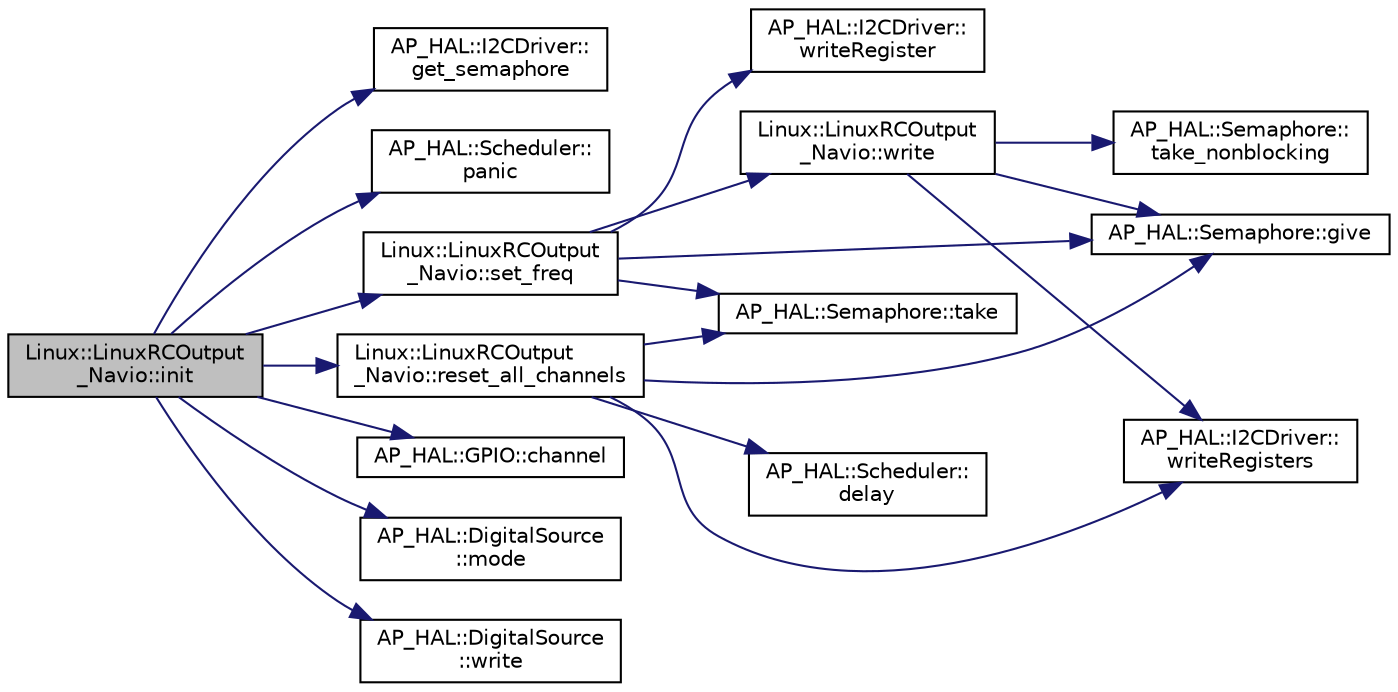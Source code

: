 digraph "Linux::LinuxRCOutput_Navio::init"
{
 // INTERACTIVE_SVG=YES
  edge [fontname="Helvetica",fontsize="10",labelfontname="Helvetica",labelfontsize="10"];
  node [fontname="Helvetica",fontsize="10",shape=record];
  rankdir="LR";
  Node1 [label="Linux::LinuxRCOutput\l_Navio::init",height=0.2,width=0.4,color="black", fillcolor="grey75", style="filled" fontcolor="black"];
  Node1 -> Node2 [color="midnightblue",fontsize="10",style="solid",fontname="Helvetica"];
  Node2 [label="AP_HAL::I2CDriver::\lget_semaphore",height=0.2,width=0.4,color="black", fillcolor="white", style="filled",URL="$classAP__HAL_1_1I2CDriver.html#a373424b46be08ef36d53844f88b5398e"];
  Node1 -> Node3 [color="midnightblue",fontsize="10",style="solid",fontname="Helvetica"];
  Node3 [label="AP_HAL::Scheduler::\lpanic",height=0.2,width=0.4,color="black", fillcolor="white", style="filled",URL="$classAP__HAL_1_1Scheduler.html#a65f0d4e404d3e6fda4d8b0b101c9780f"];
  Node1 -> Node4 [color="midnightblue",fontsize="10",style="solid",fontname="Helvetica"];
  Node4 [label="Linux::LinuxRCOutput\l_Navio::reset_all_channels",height=0.2,width=0.4,color="black", fillcolor="white", style="filled",URL="$classLinux_1_1LinuxRCOutput__Navio.html#ab2d042a62d76cff9fdd8bf986116939d"];
  Node4 -> Node5 [color="midnightblue",fontsize="10",style="solid",fontname="Helvetica"];
  Node5 [label="AP_HAL::Semaphore::take",height=0.2,width=0.4,color="black", fillcolor="white", style="filled",URL="$classAP__HAL_1_1Semaphore.html#abd3a0affad8bb211981a979f30386589"];
  Node4 -> Node6 [color="midnightblue",fontsize="10",style="solid",fontname="Helvetica"];
  Node6 [label="AP_HAL::I2CDriver::\lwriteRegisters",height=0.2,width=0.4,color="black", fillcolor="white", style="filled",URL="$classAP__HAL_1_1I2CDriver.html#a6b2ba493a18de0727817a54a2a2d0eba"];
  Node4 -> Node7 [color="midnightblue",fontsize="10",style="solid",fontname="Helvetica"];
  Node7 [label="AP_HAL::Scheduler::\ldelay",height=0.2,width=0.4,color="black", fillcolor="white", style="filled",URL="$classAP__HAL_1_1Scheduler.html#ab3175e2e6223ccfe82f957e41cc12b26"];
  Node4 -> Node8 [color="midnightblue",fontsize="10",style="solid",fontname="Helvetica"];
  Node8 [label="AP_HAL::Semaphore::give",height=0.2,width=0.4,color="black", fillcolor="white", style="filled",URL="$classAP__HAL_1_1Semaphore.html#afcdbf03d5bea9d83037acc93bfaea7ce"];
  Node1 -> Node9 [color="midnightblue",fontsize="10",style="solid",fontname="Helvetica"];
  Node9 [label="Linux::LinuxRCOutput\l_Navio::set_freq",height=0.2,width=0.4,color="black", fillcolor="white", style="filled",URL="$classLinux_1_1LinuxRCOutput__Navio.html#a3a0b61d36fc041236058d65f62a8e751"];
  Node9 -> Node10 [color="midnightblue",fontsize="10",style="solid",fontname="Helvetica"];
  Node10 [label="Linux::LinuxRCOutput\l_Navio::write",height=0.2,width=0.4,color="black", fillcolor="white", style="filled",URL="$classLinux_1_1LinuxRCOutput__Navio.html#a57cbc6f85845ff31dd4c3538bf9151bf"];
  Node10 -> Node11 [color="midnightblue",fontsize="10",style="solid",fontname="Helvetica"];
  Node11 [label="AP_HAL::Semaphore::\ltake_nonblocking",height=0.2,width=0.4,color="black", fillcolor="white", style="filled",URL="$classAP__HAL_1_1Semaphore.html#a266e91db5eecb64d8b934d09f5e972cf"];
  Node10 -> Node6 [color="midnightblue",fontsize="10",style="solid",fontname="Helvetica"];
  Node10 -> Node8 [color="midnightblue",fontsize="10",style="solid",fontname="Helvetica"];
  Node9 -> Node5 [color="midnightblue",fontsize="10",style="solid",fontname="Helvetica"];
  Node9 -> Node12 [color="midnightblue",fontsize="10",style="solid",fontname="Helvetica"];
  Node12 [label="AP_HAL::I2CDriver::\lwriteRegister",height=0.2,width=0.4,color="black", fillcolor="white", style="filled",URL="$classAP__HAL_1_1I2CDriver.html#a8e28e01b86bd1cb03efb7162f340444e"];
  Node9 -> Node8 [color="midnightblue",fontsize="10",style="solid",fontname="Helvetica"];
  Node1 -> Node13 [color="midnightblue",fontsize="10",style="solid",fontname="Helvetica"];
  Node13 [label="AP_HAL::GPIO::channel",height=0.2,width=0.4,color="black", fillcolor="white", style="filled",URL="$classAP__HAL_1_1GPIO.html#a4e8955091af056240f447b68b76725bb"];
  Node1 -> Node14 [color="midnightblue",fontsize="10",style="solid",fontname="Helvetica"];
  Node14 [label="AP_HAL::DigitalSource\l::mode",height=0.2,width=0.4,color="black", fillcolor="white", style="filled",URL="$classAP__HAL_1_1DigitalSource.html#af16b96dab1499f30659a1fd892df6c2d"];
  Node1 -> Node15 [color="midnightblue",fontsize="10",style="solid",fontname="Helvetica"];
  Node15 [label="AP_HAL::DigitalSource\l::write",height=0.2,width=0.4,color="black", fillcolor="white", style="filled",URL="$classAP__HAL_1_1DigitalSource.html#a43392c05a7dae030a78dd1c4800bf5fe"];
}
